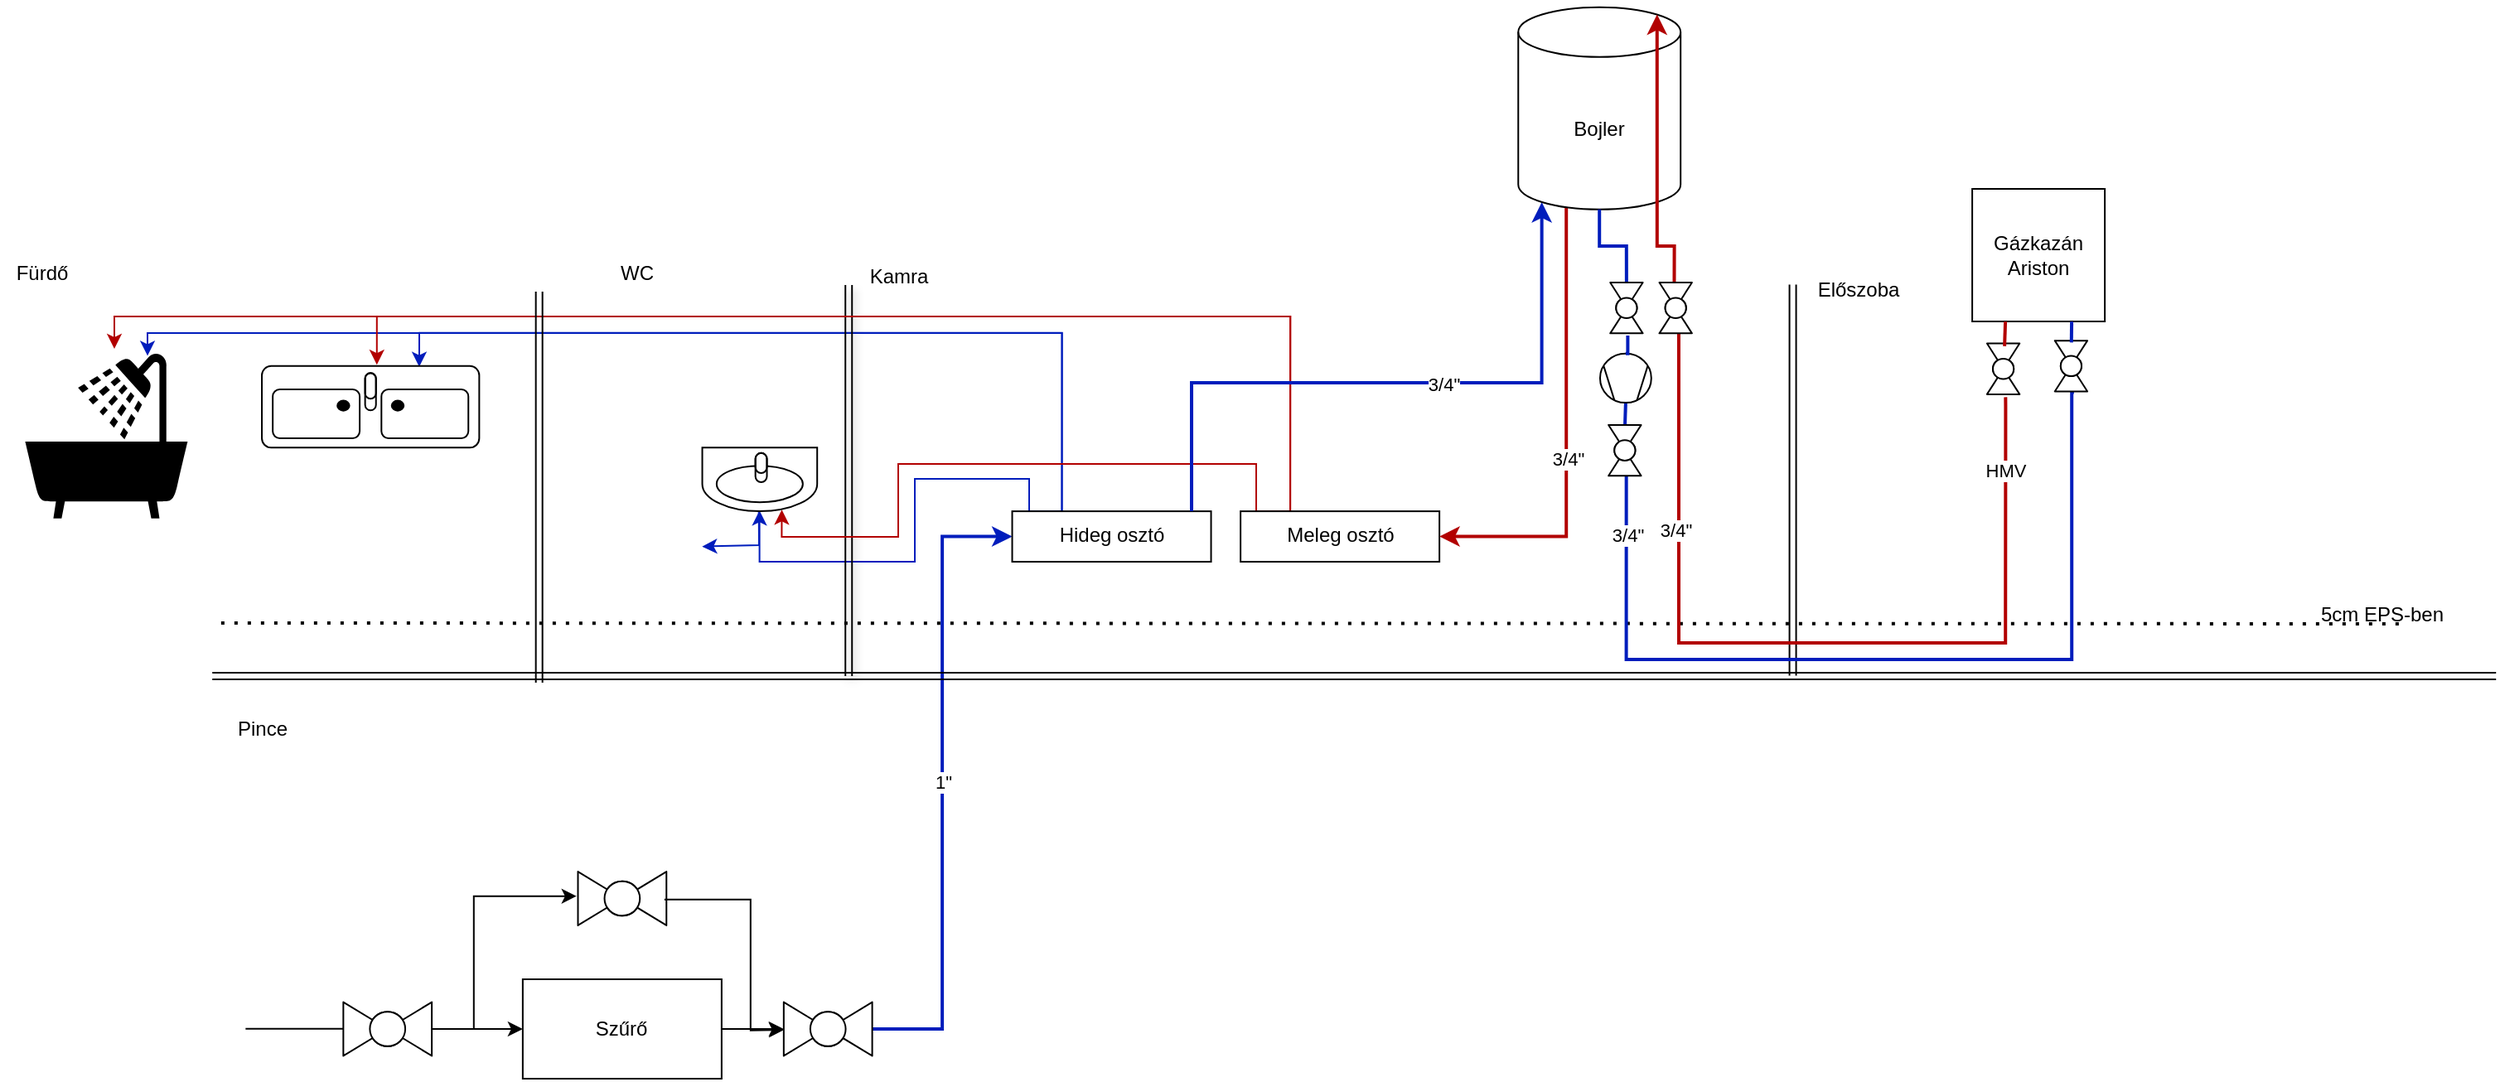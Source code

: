 <mxfile version="21.4.0" type="github">
  <diagram name="1 oldal" id="jvNphXMIYPQxpUtvR7uq">
    <mxGraphModel dx="1365" dy="902" grid="1" gridSize="9.842" guides="1" tooltips="1" connect="1" arrows="1" fold="1" page="1" pageScale="1" pageWidth="1654" pageHeight="1169" math="0" shadow="0">
      <root>
        <mxCell id="0" />
        <mxCell id="1" parent="0" />
        <mxCell id="dYHvJgpNGXKCkweWiK8t-9" value="" style="edgeStyle=orthogonalEdgeStyle;rounded=0;orthogonalLoop=1;jettySize=auto;html=1;" edge="1" parent="1" source="dYHvJgpNGXKCkweWiK8t-1" target="dYHvJgpNGXKCkweWiK8t-8">
          <mxGeometry relative="1" as="geometry" />
        </mxCell>
        <mxCell id="dYHvJgpNGXKCkweWiK8t-14" value="" style="edgeStyle=orthogonalEdgeStyle;rounded=0;orthogonalLoop=1;jettySize=auto;html=1;entryX=-0.016;entryY=0.457;entryDx=0;entryDy=0;entryPerimeter=0;" edge="1" parent="1" source="dYHvJgpNGXKCkweWiK8t-1" target="dYHvJgpNGXKCkweWiK8t-12">
          <mxGeometry relative="1" as="geometry">
            <mxPoint x="262.86" y="947.56" as="targetPoint" />
            <Array as="points">
              <mxPoint x="314.9" y="1029.87" />
              <mxPoint x="314.9" y="949.87" />
            </Array>
          </mxGeometry>
        </mxCell>
        <mxCell id="dYHvJgpNGXKCkweWiK8t-1" value="" style="verticalLabelPosition=bottom;align=center;html=1;verticalAlign=top;pointerEvents=1;dashed=0;shape=mxgraph.pid2valves.valve;valveType=ball" vertex="1" parent="1">
          <mxGeometry x="236.17" y="1013.78" width="53.38" height="32.44" as="geometry" />
        </mxCell>
        <mxCell id="dYHvJgpNGXKCkweWiK8t-7" value="" style="endArrow=none;html=1;rounded=0;" edge="1" parent="1">
          <mxGeometry width="50" height="50" relative="1" as="geometry">
            <mxPoint x="177.17" y="1029.86" as="sourcePoint" />
            <mxPoint x="236.17" y="1029.86" as="targetPoint" />
          </mxGeometry>
        </mxCell>
        <mxCell id="dYHvJgpNGXKCkweWiK8t-11" value="" style="edgeStyle=orthogonalEdgeStyle;rounded=0;orthogonalLoop=1;jettySize=auto;html=1;" edge="1" parent="1" source="dYHvJgpNGXKCkweWiK8t-8" target="dYHvJgpNGXKCkweWiK8t-10">
          <mxGeometry relative="1" as="geometry" />
        </mxCell>
        <mxCell id="dYHvJgpNGXKCkweWiK8t-8" value="Szűrő" style="rounded=0;whiteSpace=wrap;html=1;" vertex="1" parent="1">
          <mxGeometry x="344.43" y="1000" width="120" height="60" as="geometry" />
        </mxCell>
        <mxCell id="dYHvJgpNGXKCkweWiK8t-25" value="1&quot;" style="edgeStyle=orthogonalEdgeStyle;rounded=0;orthogonalLoop=1;jettySize=auto;html=1;entryX=0;entryY=0.5;entryDx=0;entryDy=0;strokeWidth=2;fillColor=#0050ef;strokeColor=#001DBC;" edge="1" parent="1" source="dYHvJgpNGXKCkweWiK8t-10" target="dYHvJgpNGXKCkweWiK8t-24">
          <mxGeometry relative="1" as="geometry" />
        </mxCell>
        <mxCell id="dYHvJgpNGXKCkweWiK8t-10" value="" style="verticalLabelPosition=bottom;align=center;html=1;verticalAlign=top;pointerEvents=1;dashed=0;shape=mxgraph.pid2valves.valve;valveType=ball" vertex="1" parent="1">
          <mxGeometry x="501.913" y="1013.783" width="53.38" height="32.44" as="geometry" />
        </mxCell>
        <mxCell id="dYHvJgpNGXKCkweWiK8t-12" value="" style="verticalLabelPosition=bottom;align=center;html=1;verticalAlign=top;pointerEvents=1;dashed=0;shape=mxgraph.pid2valves.valve;valveType=ball" vertex="1" parent="1">
          <mxGeometry x="377.743" y="935.033" width="53.38" height="32.44" as="geometry" />
        </mxCell>
        <mxCell id="dYHvJgpNGXKCkweWiK8t-17" value="" style="endArrow=classic;html=1;rounded=0;exitX=0.977;exitY=0.518;exitDx=0;exitDy=0;exitPerimeter=0;entryX=0.002;entryY=0.515;entryDx=0;entryDy=0;entryPerimeter=0;" edge="1" parent="1" source="dYHvJgpNGXKCkweWiK8t-12" target="dYHvJgpNGXKCkweWiK8t-10">
          <mxGeometry width="50" height="50" relative="1" as="geometry">
            <mxPoint x="471.9" y="1043.87" as="sourcePoint" />
            <mxPoint x="521.9" y="993.87" as="targetPoint" />
            <Array as="points">
              <mxPoint x="481.9" y="951.87" />
              <mxPoint x="481.9" y="1030.87" />
            </Array>
          </mxGeometry>
        </mxCell>
        <mxCell id="dYHvJgpNGXKCkweWiK8t-23" value="" style="shape=link;html=1;rounded=0;" edge="1" parent="1">
          <mxGeometry width="100" relative="1" as="geometry">
            <mxPoint x="157.11" y="817" as="sourcePoint" />
            <mxPoint x="1535.11" y="817" as="targetPoint" />
          </mxGeometry>
        </mxCell>
        <mxCell id="dYHvJgpNGXKCkweWiK8t-76" style="edgeStyle=orthogonalEdgeStyle;rounded=0;orthogonalLoop=1;jettySize=auto;html=1;exitX=0.25;exitY=0;exitDx=0;exitDy=0;entryX=0.498;entryY=0.989;entryDx=0;entryDy=0;entryPerimeter=0;fillColor=#0050ef;strokeColor=#001DBC;" edge="1" parent="1" source="dYHvJgpNGXKCkweWiK8t-24" target="dYHvJgpNGXKCkweWiK8t-75">
          <mxGeometry relative="1" as="geometry">
            <Array as="points">
              <mxPoint x="650" y="718" />
              <mxPoint x="650" y="698" />
              <mxPoint x="581" y="698" />
              <mxPoint x="581" y="748" />
              <mxPoint x="487" y="748" />
            </Array>
          </mxGeometry>
        </mxCell>
        <mxCell id="dYHvJgpNGXKCkweWiK8t-79" style="edgeStyle=orthogonalEdgeStyle;rounded=0;orthogonalLoop=1;jettySize=auto;html=1;exitX=0.25;exitY=0;exitDx=0;exitDy=0;entryX=0.724;entryY=0.009;entryDx=0;entryDy=0;entryPerimeter=0;fillColor=#0050ef;strokeColor=#001DBC;" edge="1" parent="1" source="dYHvJgpNGXKCkweWiK8t-24" target="dYHvJgpNGXKCkweWiK8t-71">
          <mxGeometry relative="1" as="geometry" />
        </mxCell>
        <mxCell id="dYHvJgpNGXKCkweWiK8t-80" style="edgeStyle=orthogonalEdgeStyle;rounded=0;orthogonalLoop=1;jettySize=auto;html=1;exitX=0.25;exitY=0;exitDx=0;exitDy=0;entryX=0.756;entryY=0.019;entryDx=0;entryDy=0;entryPerimeter=0;fillColor=#0050ef;strokeColor=#001DBC;" edge="1" parent="1" source="dYHvJgpNGXKCkweWiK8t-24" target="dYHvJgpNGXKCkweWiK8t-70">
          <mxGeometry relative="1" as="geometry">
            <Array as="points">
              <mxPoint x="670" y="610" />
              <mxPoint x="118" y="610" />
              <mxPoint x="118" y="624" />
            </Array>
          </mxGeometry>
        </mxCell>
        <mxCell id="dYHvJgpNGXKCkweWiK8t-24" value="Hideg osztó" style="whiteSpace=wrap;html=1;verticalAlign=top;dashed=0;" vertex="1" parent="1">
          <mxGeometry x="639.76" y="717.56" width="120" height="30.47" as="geometry" />
        </mxCell>
        <mxCell id="dYHvJgpNGXKCkweWiK8t-26" value="Pince" style="text;html=1;align=center;verticalAlign=middle;resizable=0;points=[];autosize=1;strokeColor=none;fillColor=none;" vertex="1" parent="1">
          <mxGeometry x="162.322" y="834.612" width="49.212" height="29.527" as="geometry" />
        </mxCell>
        <mxCell id="dYHvJgpNGXKCkweWiK8t-27" value="" style="shape=link;html=1;rounded=0;shadow=1;strokeColor=default;" edge="1" parent="1">
          <mxGeometry width="100" relative="1" as="geometry">
            <mxPoint x="541.11" y="817" as="sourcePoint" />
            <mxPoint x="541.11" y="581" as="targetPoint" />
          </mxGeometry>
        </mxCell>
        <mxCell id="dYHvJgpNGXKCkweWiK8t-28" value="Fürdő" style="text;html=1;align=center;verticalAlign=middle;resizable=0;points=[];autosize=1;strokeColor=none;fillColor=none;" vertex="1" parent="1">
          <mxGeometry x="29.53" y="559.307" width="49.212" height="29.527" as="geometry" />
        </mxCell>
        <mxCell id="dYHvJgpNGXKCkweWiK8t-29" value="Kamra" style="text;html=1;align=center;verticalAlign=middle;resizable=0;points=[];autosize=1;strokeColor=none;fillColor=none;" vertex="1" parent="1">
          <mxGeometry x="541.18" y="561.015" width="59.055" height="29.527" as="geometry" />
        </mxCell>
        <mxCell id="dYHvJgpNGXKCkweWiK8t-78" style="edgeStyle=orthogonalEdgeStyle;rounded=0;orthogonalLoop=1;jettySize=auto;html=1;exitX=0.25;exitY=0;exitDx=0;exitDy=0;entryX=0.692;entryY=0.976;entryDx=0;entryDy=0;entryPerimeter=0;fillColor=#e51400;strokeColor=#B20000;" edge="1" parent="1" source="dYHvJgpNGXKCkweWiK8t-30" target="dYHvJgpNGXKCkweWiK8t-75">
          <mxGeometry relative="1" as="geometry">
            <Array as="points">
              <mxPoint x="787" y="718" />
              <mxPoint x="787" y="689" />
              <mxPoint x="571" y="689" />
              <mxPoint x="571" y="733" />
              <mxPoint x="501" y="733" />
            </Array>
          </mxGeometry>
        </mxCell>
        <mxCell id="dYHvJgpNGXKCkweWiK8t-81" style="edgeStyle=orthogonalEdgeStyle;rounded=0;orthogonalLoop=1;jettySize=auto;html=1;exitX=0.25;exitY=0;exitDx=0;exitDy=0;entryX=0.529;entryY=-0.016;entryDx=0;entryDy=0;entryPerimeter=0;fillColor=#e51400;strokeColor=#B20000;" edge="1" parent="1" source="dYHvJgpNGXKCkweWiK8t-30" target="dYHvJgpNGXKCkweWiK8t-71">
          <mxGeometry relative="1" as="geometry">
            <Array as="points">
              <mxPoint x="808" y="600" />
              <mxPoint x="256" y="600" />
            </Array>
          </mxGeometry>
        </mxCell>
        <mxCell id="dYHvJgpNGXKCkweWiK8t-82" style="edgeStyle=orthogonalEdgeStyle;rounded=0;orthogonalLoop=1;jettySize=auto;html=1;exitX=0.25;exitY=0;exitDx=0;exitDy=0;entryX=0.554;entryY=-0.023;entryDx=0;entryDy=0;entryPerimeter=0;fillColor=#e51400;strokeColor=#B20000;" edge="1" parent="1" source="dYHvJgpNGXKCkweWiK8t-30" target="dYHvJgpNGXKCkweWiK8t-70">
          <mxGeometry relative="1" as="geometry">
            <Array as="points">
              <mxPoint x="808" y="600" />
              <mxPoint x="98" y="600" />
              <mxPoint x="98" y="619" />
            </Array>
          </mxGeometry>
        </mxCell>
        <mxCell id="dYHvJgpNGXKCkweWiK8t-30" value="Meleg osztó" style="whiteSpace=wrap;html=1;verticalAlign=top;dashed=0;" vertex="1" parent="1">
          <mxGeometry x="777.552" y="717.562" width="120" height="30.47" as="geometry" />
        </mxCell>
        <mxCell id="dYHvJgpNGXKCkweWiK8t-48" style="edgeStyle=orthogonalEdgeStyle;rounded=0;orthogonalLoop=1;jettySize=auto;html=1;exitX=0.145;exitY=1;exitDx=0;exitDy=-4.35;exitPerimeter=0;startArrow=classic;startFill=1;endArrow=none;endFill=0;fillColor=#0050ef;strokeColor=#001DBC;strokeWidth=2;" edge="1" parent="1" source="dYHvJgpNGXKCkweWiK8t-31" target="dYHvJgpNGXKCkweWiK8t-24">
          <mxGeometry relative="1" as="geometry">
            <mxPoint x="959.595" y="767.715" as="targetPoint" />
            <Array as="points">
              <mxPoint x="959" y="640" />
              <mxPoint x="748" y="640" />
            </Array>
          </mxGeometry>
        </mxCell>
        <mxCell id="dYHvJgpNGXKCkweWiK8t-66" value="3/4&quot;" style="edgeLabel;html=1;align=center;verticalAlign=middle;resizable=0;points=[];" vertex="1" connectable="0" parent="dYHvJgpNGXKCkweWiK8t-48">
          <mxGeometry x="-0.152" y="1" relative="1" as="geometry">
            <mxPoint as="offset" />
          </mxGeometry>
        </mxCell>
        <mxCell id="dYHvJgpNGXKCkweWiK8t-51" style="edgeStyle=orthogonalEdgeStyle;rounded=0;orthogonalLoop=1;jettySize=auto;html=1;exitX=0.399;exitY=0.968;exitDx=0;exitDy=0;exitPerimeter=0;entryX=1;entryY=0.5;entryDx=0;entryDy=0;fillColor=#e51400;strokeColor=#B20000;strokeWidth=2;" edge="1" parent="1" source="dYHvJgpNGXKCkweWiK8t-31" target="dYHvJgpNGXKCkweWiK8t-30">
          <mxGeometry relative="1" as="geometry">
            <Array as="points">
              <mxPoint x="974.11" y="531" />
              <mxPoint x="974.11" y="733" />
            </Array>
          </mxGeometry>
        </mxCell>
        <mxCell id="dYHvJgpNGXKCkweWiK8t-67" value="3/4&quot;" style="edgeLabel;html=1;align=center;verticalAlign=middle;resizable=0;points=[];" vertex="1" connectable="0" parent="dYHvJgpNGXKCkweWiK8t-51">
          <mxGeometry x="0.144" y="1" relative="1" as="geometry">
            <mxPoint as="offset" />
          </mxGeometry>
        </mxCell>
        <mxCell id="dYHvJgpNGXKCkweWiK8t-31" value="Bojler" style="shape=cylinder3;whiteSpace=wrap;html=1;boundedLbl=1;backgroundOutline=1;size=15;" vertex="1" parent="1">
          <mxGeometry x="945.12" y="413.38" width="97.96" height="122.03" as="geometry" />
        </mxCell>
        <mxCell id="dYHvJgpNGXKCkweWiK8t-32" value="" style="shape=link;html=1;rounded=0;" edge="1" parent="1">
          <mxGeometry width="100" relative="1" as="geometry">
            <mxPoint x="1110.782" y="816.712" as="sourcePoint" />
            <mxPoint x="1110.782" y="580.712" as="targetPoint" />
          </mxGeometry>
        </mxCell>
        <mxCell id="dYHvJgpNGXKCkweWiK8t-33" value="Előszoba" style="text;html=1;align=center;verticalAlign=middle;resizable=0;points=[];autosize=1;strokeColor=none;fillColor=none;" vertex="1" parent="1">
          <mxGeometry x="1115.467" y="568.865" width="68.897" height="29.527" as="geometry" />
        </mxCell>
        <mxCell id="dYHvJgpNGXKCkweWiK8t-40" style="edgeStyle=orthogonalEdgeStyle;orthogonalLoop=1;jettySize=auto;html=1;exitX=0;exitY=0.5;exitDx=0;exitDy=0;entryX=0.5;entryY=1;entryDx=0;entryDy=0;strokeColor=#001DBC;rounded=0;fillColor=#0050ef;strokeWidth=2;jumpStyle=none;jumpSize=9;startArrow=none;startFill=0;endArrow=none;endFill=0;entryPerimeter=0;exitPerimeter=0;" edge="1" parent="1" source="dYHvJgpNGXKCkweWiK8t-44" target="dYHvJgpNGXKCkweWiK8t-31">
          <mxGeometry relative="1" as="geometry">
            <mxPoint x="807.08" y="748.03" as="targetPoint" />
            <Array as="points" />
          </mxGeometry>
        </mxCell>
        <mxCell id="dYHvJgpNGXKCkweWiK8t-41" style="edgeStyle=orthogonalEdgeStyle;rounded=0;orthogonalLoop=1;jettySize=auto;html=1;exitX=0.01;exitY=0.543;exitDx=0;exitDy=0;fillColor=#e51400;strokeColor=#B20000;strokeWidth=2;entryX=0.855;entryY=0;entryDx=0;entryDy=4.35;entryPerimeter=0;exitPerimeter=0;" edge="1" parent="1" source="dYHvJgpNGXKCkweWiK8t-52" target="dYHvJgpNGXKCkweWiK8t-31">
          <mxGeometry relative="1" as="geometry">
            <mxPoint x="1053.11" y="679" as="targetPoint" />
            <Array as="points" />
          </mxGeometry>
        </mxCell>
        <mxCell id="dYHvJgpNGXKCkweWiK8t-34" value="Gázkazán&lt;br&gt;Ariston" style="whiteSpace=wrap;html=1;aspect=fixed;" vertex="1" parent="1">
          <mxGeometry x="1219.05" y="523" width="80" height="80" as="geometry" />
        </mxCell>
        <mxCell id="dYHvJgpNGXKCkweWiK8t-38" value="" style="endArrow=none;dashed=1;html=1;dashPattern=1 3;strokeWidth=2;rounded=0;" edge="1" parent="1">
          <mxGeometry width="50" height="50" relative="1" as="geometry">
            <mxPoint x="1476.43" y="785.48" as="sourcePoint" />
            <mxPoint x="157.11" y="785" as="targetPoint" />
          </mxGeometry>
        </mxCell>
        <mxCell id="dYHvJgpNGXKCkweWiK8t-39" value="5cm EPS-ben" style="text;html=1;align=center;verticalAlign=middle;resizable=0;points=[];autosize=1;strokeColor=none;fillColor=none;" vertex="1" parent="1">
          <mxGeometry x="1416.847" y="765.715" width="98.425" height="29.527" as="geometry" />
        </mxCell>
        <mxCell id="dYHvJgpNGXKCkweWiK8t-43" value="" style="edgeStyle=orthogonalEdgeStyle;orthogonalLoop=1;jettySize=auto;html=1;exitX=0.004;exitY=0.496;exitDx=0;exitDy=0;entryX=1;entryY=0.5;entryDx=0;entryDy=0;strokeColor=#001DBC;rounded=0;fillColor=#0050ef;strokeWidth=2;jumpStyle=none;jumpSize=9;startArrow=none;startFill=0;endArrow=none;endFill=0;entryPerimeter=0;exitPerimeter=0;" edge="1" parent="1" source="dYHvJgpNGXKCkweWiK8t-46" target="dYHvJgpNGXKCkweWiK8t-42">
          <mxGeometry relative="1" as="geometry">
            <mxPoint x="1294.95" y="604.68" as="sourcePoint" />
            <mxPoint x="1009.95" y="638.68" as="targetPoint" />
            <Array as="points" />
          </mxGeometry>
        </mxCell>
        <mxCell id="dYHvJgpNGXKCkweWiK8t-42" value="" style="shape=mxgraph.pid.compressors_-_iso.compressor,_vacuum_pump;html=1;pointerEvents=1;align=center;verticalLabelPosition=bottom;verticalAlign=top;dashed=0;rotation=90;" vertex="1" parent="1">
          <mxGeometry x="995.11" y="621.76" width="29.66" height="30.92" as="geometry" />
        </mxCell>
        <mxCell id="dYHvJgpNGXKCkweWiK8t-45" value="" style="edgeStyle=orthogonalEdgeStyle;orthogonalLoop=1;jettySize=auto;html=1;exitX=0;exitY=0.5;exitDx=0;exitDy=0;entryX=1.043;entryY=0.462;entryDx=0;entryDy=0;strokeColor=#001DBC;rounded=0;fillColor=#0050ef;strokeWidth=2;jumpStyle=none;jumpSize=9;startArrow=none;startFill=0;endArrow=none;endFill=0;entryPerimeter=0;exitPerimeter=0;" edge="1" parent="1" source="dYHvJgpNGXKCkweWiK8t-42" target="dYHvJgpNGXKCkweWiK8t-44">
          <mxGeometry relative="1" as="geometry">
            <mxPoint x="1009.95" y="710.68" as="sourcePoint" />
            <mxPoint x="1009.95" y="638.68" as="targetPoint" />
            <Array as="points" />
          </mxGeometry>
        </mxCell>
        <mxCell id="dYHvJgpNGXKCkweWiK8t-44" value="" style="verticalLabelPosition=bottom;align=center;html=1;verticalAlign=top;pointerEvents=1;dashed=0;shape=mxgraph.pid2valves.valve;valveType=ball;rotation=90;" vertex="1" parent="1">
          <mxGeometry x="995.11" y="585" width="30.67" height="19.68" as="geometry" />
        </mxCell>
        <mxCell id="dYHvJgpNGXKCkweWiK8t-47" value="" style="edgeStyle=orthogonalEdgeStyle;orthogonalLoop=1;jettySize=auto;html=1;exitX=1.015;exitY=0.412;exitDx=0;exitDy=0;entryX=1.007;entryY=0.454;entryDx=0;entryDy=0;strokeColor=#001DBC;rounded=0;fillColor=#0050ef;strokeWidth=2;jumpStyle=none;jumpSize=9;startArrow=none;startFill=0;endArrow=none;endFill=0;entryPerimeter=0;exitPerimeter=0;" edge="1" parent="1" source="dYHvJgpNGXKCkweWiK8t-62" target="dYHvJgpNGXKCkweWiK8t-46">
          <mxGeometry relative="1" as="geometry">
            <mxPoint x="1279.11" y="603" as="sourcePoint" />
            <mxPoint x="979.11" y="636" as="targetPoint" />
            <Array as="points">
              <mxPoint x="1279.11" y="807" />
              <mxPoint x="1010.11" y="807" />
            </Array>
          </mxGeometry>
        </mxCell>
        <mxCell id="dYHvJgpNGXKCkweWiK8t-68" value="3/4&quot;" style="edgeLabel;html=1;align=center;verticalAlign=middle;resizable=0;points=[];" vertex="1" connectable="0" parent="dYHvJgpNGXKCkweWiK8t-47">
          <mxGeometry x="0.869" relative="1" as="geometry">
            <mxPoint as="offset" />
          </mxGeometry>
        </mxCell>
        <mxCell id="dYHvJgpNGXKCkweWiK8t-46" value="" style="verticalLabelPosition=bottom;align=center;html=1;verticalAlign=top;pointerEvents=1;dashed=0;shape=mxgraph.pid2valves.valve;valveType=ball;rotation=90;" vertex="1" parent="1">
          <mxGeometry x="994.092" y="670.972" width="30.67" height="19.68" as="geometry" />
        </mxCell>
        <mxCell id="dYHvJgpNGXKCkweWiK8t-53" value="" style="edgeStyle=orthogonalEdgeStyle;rounded=0;orthogonalLoop=1;jettySize=auto;html=1;exitX=1.057;exitY=0.431;exitDx=0;exitDy=0;fillColor=#e51400;strokeColor=#B20000;strokeWidth=2;entryX=1.008;entryY=0.405;entryDx=0;entryDy=0;entryPerimeter=0;endArrow=none;endFill=0;exitPerimeter=0;" edge="1" parent="1" source="dYHvJgpNGXKCkweWiK8t-55" target="dYHvJgpNGXKCkweWiK8t-52">
          <mxGeometry relative="1" as="geometry">
            <mxPoint x="1029.11" y="418" as="targetPoint" />
            <mxPoint x="1239.11" y="603" as="sourcePoint" />
            <Array as="points">
              <mxPoint x="1239.11" y="654" />
              <mxPoint x="1239.11" y="797" />
              <mxPoint x="1042.11" y="797" />
            </Array>
          </mxGeometry>
        </mxCell>
        <mxCell id="dYHvJgpNGXKCkweWiK8t-54" value="HMV" style="edgeLabel;html=1;align=center;verticalAlign=middle;resizable=0;points=[];" vertex="1" connectable="0" parent="dYHvJgpNGXKCkweWiK8t-53">
          <mxGeometry x="-0.835" relative="1" as="geometry">
            <mxPoint as="offset" />
          </mxGeometry>
        </mxCell>
        <mxCell id="dYHvJgpNGXKCkweWiK8t-69" value="3/4&quot;" style="edgeLabel;html=1;align=center;verticalAlign=middle;resizable=0;points=[];" vertex="1" connectable="0" parent="dYHvJgpNGXKCkweWiK8t-53">
          <mxGeometry x="0.556" y="2" relative="1" as="geometry">
            <mxPoint as="offset" />
          </mxGeometry>
        </mxCell>
        <mxCell id="dYHvJgpNGXKCkweWiK8t-52" value="" style="verticalLabelPosition=bottom;align=center;html=1;verticalAlign=top;pointerEvents=1;dashed=0;shape=mxgraph.pid2valves.valve;valveType=ball;rotation=90;" vertex="1" parent="1">
          <mxGeometry x="1024.763" y="585.002" width="30.67" height="19.68" as="geometry" />
        </mxCell>
        <mxCell id="dYHvJgpNGXKCkweWiK8t-55" value="" style="verticalLabelPosition=bottom;align=center;html=1;verticalAlign=top;pointerEvents=1;dashed=0;shape=mxgraph.pid2valves.valve;valveType=ball;rotation=90;" vertex="1" parent="1">
          <mxGeometry x="1222.465" y="621.765" width="30.67" height="19.68" as="geometry" />
        </mxCell>
        <mxCell id="dYHvJgpNGXKCkweWiK8t-62" value="" style="verticalLabelPosition=bottom;align=center;html=1;verticalAlign=top;pointerEvents=1;dashed=0;shape=mxgraph.pid2valves.valve;valveType=ball;rotation=90;" vertex="1" parent="1">
          <mxGeometry x="1263.377" y="620.077" width="30.67" height="19.68" as="geometry" />
        </mxCell>
        <mxCell id="dYHvJgpNGXKCkweWiK8t-64" value="" style="endArrow=none;html=1;rounded=0;exitX=0.25;exitY=1;exitDx=0;exitDy=0;entryX=0.054;entryY=0.462;entryDx=0;entryDy=0;entryPerimeter=0;endFill=0;fillColor=#e51400;strokeColor=#B20000;strokeWidth=2;" edge="1" parent="1" source="dYHvJgpNGXKCkweWiK8t-34" target="dYHvJgpNGXKCkweWiK8t-55">
          <mxGeometry width="50" height="50" relative="1" as="geometry">
            <mxPoint x="1142.11" y="611" as="sourcePoint" />
            <mxPoint x="1192.11" y="561" as="targetPoint" />
          </mxGeometry>
        </mxCell>
        <mxCell id="dYHvJgpNGXKCkweWiK8t-65" value="" style="endArrow=none;html=1;rounded=0;entryX=0.75;entryY=1;entryDx=0;entryDy=0;exitX=0.036;exitY=0.491;exitDx=0;exitDy=0;exitPerimeter=0;fillColor=#0050ef;strokeColor=#001DBC;strokeWidth=2;" edge="1" parent="1" source="dYHvJgpNGXKCkweWiK8t-62" target="dYHvJgpNGXKCkweWiK8t-34">
          <mxGeometry width="50" height="50" relative="1" as="geometry">
            <mxPoint x="1142.11" y="611" as="sourcePoint" />
            <mxPoint x="1192.11" y="561" as="targetPoint" />
          </mxGeometry>
        </mxCell>
        <mxCell id="dYHvJgpNGXKCkweWiK8t-70" value="" style="shape=mxgraph.signs.people.shower_2;html=1;pointerEvents=1;fillColor=#000000;strokeColor=none;verticalLabelPosition=bottom;verticalAlign=top;align=center;" vertex="1" parent="1">
          <mxGeometry x="44.21" y="621.77" width="98" height="100.13" as="geometry" />
        </mxCell>
        <mxCell id="dYHvJgpNGXKCkweWiK8t-71" value="" style="verticalLabelPosition=bottom;html=1;verticalAlign=top;align=center;shape=mxgraph.floorplan.sink_double2;" vertex="1" parent="1">
          <mxGeometry x="187.01" y="629.91" width="131.16" height="49.22" as="geometry" />
        </mxCell>
        <mxCell id="dYHvJgpNGXKCkweWiK8t-72" value="" style="shape=image;html=1;verticalAlign=top;verticalLabelPosition=bottom;labelBackgroundColor=#ffffff;imageAspect=0;aspect=fixed;image=https://cdn0.iconfinder.com/data/icons/phosphor-duotone-vol-3/256/toilet-duotone-128.png" vertex="1" parent="1">
          <mxGeometry x="374.11" y="700.52" width="78.55" height="78.55" as="geometry" />
        </mxCell>
        <mxCell id="dYHvJgpNGXKCkweWiK8t-73" value="" style="shape=link;html=1;rounded=0;" edge="1" parent="1">
          <mxGeometry width="100" relative="1" as="geometry">
            <mxPoint x="354.332" y="821.002" as="sourcePoint" />
            <mxPoint x="354.332" y="585.002" as="targetPoint" />
          </mxGeometry>
        </mxCell>
        <mxCell id="dYHvJgpNGXKCkweWiK8t-74" value="WC" style="text;html=1;align=center;verticalAlign=middle;resizable=0;points=[];autosize=1;strokeColor=none;fillColor=none;" vertex="1" parent="1">
          <mxGeometry x="393.7" y="559.022" width="39.37" height="29.527" as="geometry" />
        </mxCell>
        <mxCell id="dYHvJgpNGXKCkweWiK8t-75" value="" style="verticalLabelPosition=bottom;html=1;verticalAlign=top;align=center;shape=mxgraph.floorplan.sink_1;" vertex="1" parent="1">
          <mxGeometry x="452.76" y="679.13" width="69.33" height="38.43" as="geometry" />
        </mxCell>
        <mxCell id="dYHvJgpNGXKCkweWiK8t-77" value="" style="endArrow=classic;html=1;rounded=0;exitX=0.492;exitY=1.01;exitDx=0;exitDy=0;exitPerimeter=0;fillColor=#0050ef;strokeColor=#001DBC;" edge="1" parent="1" source="dYHvJgpNGXKCkweWiK8t-75" target="dYHvJgpNGXKCkweWiK8t-72">
          <mxGeometry width="50" height="50" relative="1" as="geometry">
            <mxPoint x="561" y="700" as="sourcePoint" />
            <mxPoint x="611" y="650" as="targetPoint" />
            <Array as="points">
              <mxPoint x="487" y="738" />
            </Array>
          </mxGeometry>
        </mxCell>
      </root>
    </mxGraphModel>
  </diagram>
</mxfile>
